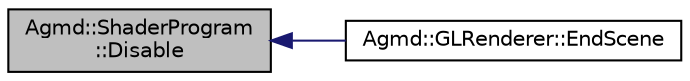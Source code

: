digraph "Agmd::ShaderProgram::Disable"
{
  edge [fontname="Helvetica",fontsize="10",labelfontname="Helvetica",labelfontsize="10"];
  node [fontname="Helvetica",fontsize="10",shape=record];
  rankdir="LR";
  Node1 [label="Agmd::ShaderProgram\l::Disable",height=0.2,width=0.4,color="black", fillcolor="grey75", style="filled" fontcolor="black"];
  Node1 -> Node2 [dir="back",color="midnightblue",fontsize="10",style="solid",fontname="Helvetica"];
  Node2 [label="Agmd::GLRenderer::EndScene",height=0.2,width=0.4,color="black", fillcolor="white", style="filled",URL="$class_agmd_1_1_g_l_renderer.html#a043685b2e189110fb4632082e88938d1"];
}
